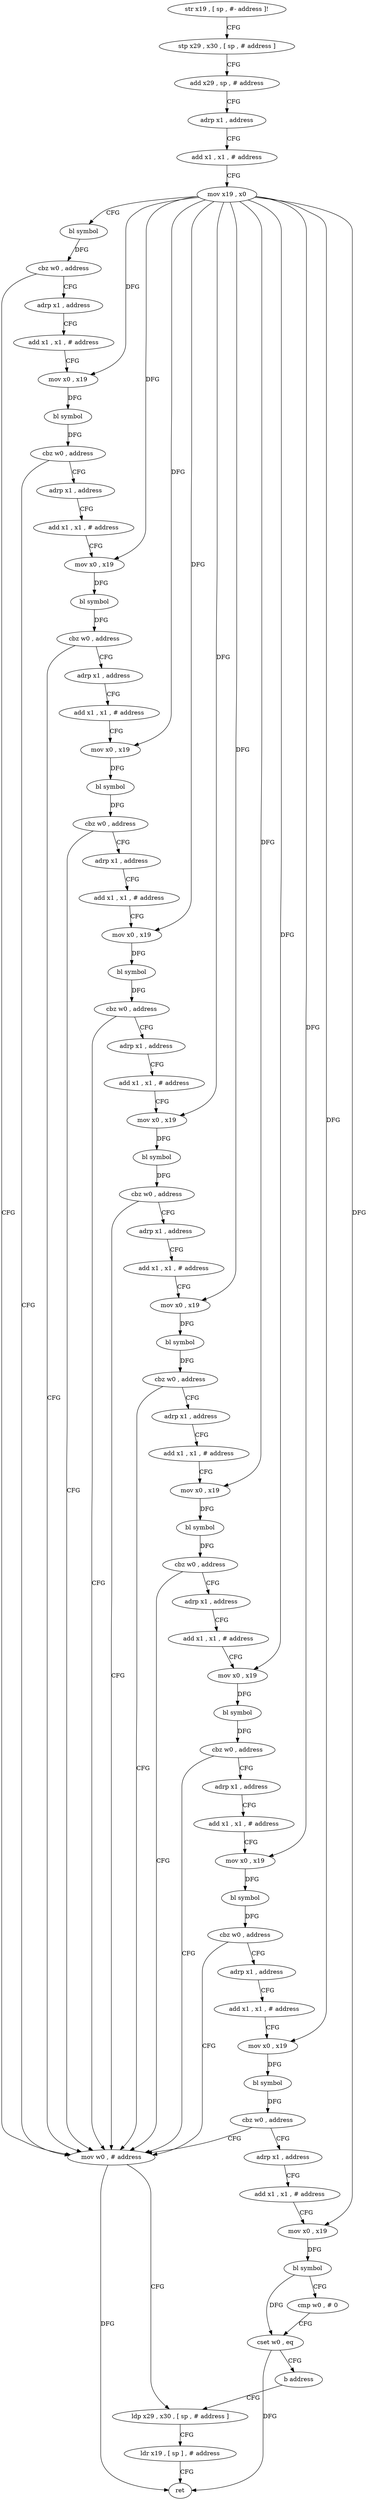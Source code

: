 digraph "func" {
"4203640" [label = "str x19 , [ sp , #- address ]!" ]
"4203644" [label = "stp x29 , x30 , [ sp , # address ]" ]
"4203648" [label = "add x29 , sp , # address" ]
"4203652" [label = "adrp x1 , address" ]
"4203656" [label = "add x1 , x1 , # address" ]
"4203660" [label = "mov x19 , x0" ]
"4203664" [label = "bl symbol" ]
"4203668" [label = "cbz w0 , address" ]
"4203900" [label = "mov w0 , # address" ]
"4203672" [label = "adrp x1 , address" ]
"4203904" [label = "ldp x29 , x30 , [ sp , # address ]" ]
"4203676" [label = "add x1 , x1 , # address" ]
"4203680" [label = "mov x0 , x19" ]
"4203684" [label = "bl symbol" ]
"4203688" [label = "cbz w0 , address" ]
"4203692" [label = "adrp x1 , address" ]
"4203696" [label = "add x1 , x1 , # address" ]
"4203700" [label = "mov x0 , x19" ]
"4203704" [label = "bl symbol" ]
"4203708" [label = "cbz w0 , address" ]
"4203712" [label = "adrp x1 , address" ]
"4203716" [label = "add x1 , x1 , # address" ]
"4203720" [label = "mov x0 , x19" ]
"4203724" [label = "bl symbol" ]
"4203728" [label = "cbz w0 , address" ]
"4203732" [label = "adrp x1 , address" ]
"4203736" [label = "add x1 , x1 , # address" ]
"4203740" [label = "mov x0 , x19" ]
"4203744" [label = "bl symbol" ]
"4203748" [label = "cbz w0 , address" ]
"4203752" [label = "adrp x1 , address" ]
"4203756" [label = "add x1 , x1 , # address" ]
"4203760" [label = "mov x0 , x19" ]
"4203764" [label = "bl symbol" ]
"4203768" [label = "cbz w0 , address" ]
"4203772" [label = "adrp x1 , address" ]
"4203776" [label = "add x1 , x1 , # address" ]
"4203780" [label = "mov x0 , x19" ]
"4203784" [label = "bl symbol" ]
"4203788" [label = "cbz w0 , address" ]
"4203792" [label = "adrp x1 , address" ]
"4203796" [label = "add x1 , x1 , # address" ]
"4203800" [label = "mov x0 , x19" ]
"4203804" [label = "bl symbol" ]
"4203808" [label = "cbz w0 , address" ]
"4203812" [label = "adrp x1 , address" ]
"4203816" [label = "add x1 , x1 , # address" ]
"4203820" [label = "mov x0 , x19" ]
"4203824" [label = "bl symbol" ]
"4203828" [label = "cbz w0 , address" ]
"4203832" [label = "adrp x1 , address" ]
"4203836" [label = "add x1 , x1 , # address" ]
"4203840" [label = "mov x0 , x19" ]
"4203844" [label = "bl symbol" ]
"4203848" [label = "cbz w0 , address" ]
"4203852" [label = "adrp x1 , address" ]
"4203856" [label = "add x1 , x1 , # address" ]
"4203860" [label = "mov x0 , x19" ]
"4203864" [label = "bl symbol" ]
"4203868" [label = "cbz w0 , address" ]
"4203872" [label = "adrp x1 , address" ]
"4203876" [label = "add x1 , x1 , # address" ]
"4203880" [label = "mov x0 , x19" ]
"4203884" [label = "bl symbol" ]
"4203888" [label = "cmp w0 , # 0" ]
"4203892" [label = "cset w0 , eq" ]
"4203896" [label = "b address" ]
"4203908" [label = "ldr x19 , [ sp ] , # address" ]
"4203912" [label = "ret" ]
"4203640" -> "4203644" [ label = "CFG" ]
"4203644" -> "4203648" [ label = "CFG" ]
"4203648" -> "4203652" [ label = "CFG" ]
"4203652" -> "4203656" [ label = "CFG" ]
"4203656" -> "4203660" [ label = "CFG" ]
"4203660" -> "4203664" [ label = "CFG" ]
"4203660" -> "4203680" [ label = "DFG" ]
"4203660" -> "4203700" [ label = "DFG" ]
"4203660" -> "4203720" [ label = "DFG" ]
"4203660" -> "4203740" [ label = "DFG" ]
"4203660" -> "4203760" [ label = "DFG" ]
"4203660" -> "4203780" [ label = "DFG" ]
"4203660" -> "4203800" [ label = "DFG" ]
"4203660" -> "4203820" [ label = "DFG" ]
"4203660" -> "4203840" [ label = "DFG" ]
"4203660" -> "4203860" [ label = "DFG" ]
"4203660" -> "4203880" [ label = "DFG" ]
"4203664" -> "4203668" [ label = "DFG" ]
"4203668" -> "4203900" [ label = "CFG" ]
"4203668" -> "4203672" [ label = "CFG" ]
"4203900" -> "4203904" [ label = "CFG" ]
"4203900" -> "4203912" [ label = "DFG" ]
"4203672" -> "4203676" [ label = "CFG" ]
"4203904" -> "4203908" [ label = "CFG" ]
"4203676" -> "4203680" [ label = "CFG" ]
"4203680" -> "4203684" [ label = "DFG" ]
"4203684" -> "4203688" [ label = "DFG" ]
"4203688" -> "4203900" [ label = "CFG" ]
"4203688" -> "4203692" [ label = "CFG" ]
"4203692" -> "4203696" [ label = "CFG" ]
"4203696" -> "4203700" [ label = "CFG" ]
"4203700" -> "4203704" [ label = "DFG" ]
"4203704" -> "4203708" [ label = "DFG" ]
"4203708" -> "4203900" [ label = "CFG" ]
"4203708" -> "4203712" [ label = "CFG" ]
"4203712" -> "4203716" [ label = "CFG" ]
"4203716" -> "4203720" [ label = "CFG" ]
"4203720" -> "4203724" [ label = "DFG" ]
"4203724" -> "4203728" [ label = "DFG" ]
"4203728" -> "4203900" [ label = "CFG" ]
"4203728" -> "4203732" [ label = "CFG" ]
"4203732" -> "4203736" [ label = "CFG" ]
"4203736" -> "4203740" [ label = "CFG" ]
"4203740" -> "4203744" [ label = "DFG" ]
"4203744" -> "4203748" [ label = "DFG" ]
"4203748" -> "4203900" [ label = "CFG" ]
"4203748" -> "4203752" [ label = "CFG" ]
"4203752" -> "4203756" [ label = "CFG" ]
"4203756" -> "4203760" [ label = "CFG" ]
"4203760" -> "4203764" [ label = "DFG" ]
"4203764" -> "4203768" [ label = "DFG" ]
"4203768" -> "4203900" [ label = "CFG" ]
"4203768" -> "4203772" [ label = "CFG" ]
"4203772" -> "4203776" [ label = "CFG" ]
"4203776" -> "4203780" [ label = "CFG" ]
"4203780" -> "4203784" [ label = "DFG" ]
"4203784" -> "4203788" [ label = "DFG" ]
"4203788" -> "4203900" [ label = "CFG" ]
"4203788" -> "4203792" [ label = "CFG" ]
"4203792" -> "4203796" [ label = "CFG" ]
"4203796" -> "4203800" [ label = "CFG" ]
"4203800" -> "4203804" [ label = "DFG" ]
"4203804" -> "4203808" [ label = "DFG" ]
"4203808" -> "4203900" [ label = "CFG" ]
"4203808" -> "4203812" [ label = "CFG" ]
"4203812" -> "4203816" [ label = "CFG" ]
"4203816" -> "4203820" [ label = "CFG" ]
"4203820" -> "4203824" [ label = "DFG" ]
"4203824" -> "4203828" [ label = "DFG" ]
"4203828" -> "4203900" [ label = "CFG" ]
"4203828" -> "4203832" [ label = "CFG" ]
"4203832" -> "4203836" [ label = "CFG" ]
"4203836" -> "4203840" [ label = "CFG" ]
"4203840" -> "4203844" [ label = "DFG" ]
"4203844" -> "4203848" [ label = "DFG" ]
"4203848" -> "4203900" [ label = "CFG" ]
"4203848" -> "4203852" [ label = "CFG" ]
"4203852" -> "4203856" [ label = "CFG" ]
"4203856" -> "4203860" [ label = "CFG" ]
"4203860" -> "4203864" [ label = "DFG" ]
"4203864" -> "4203868" [ label = "DFG" ]
"4203868" -> "4203900" [ label = "CFG" ]
"4203868" -> "4203872" [ label = "CFG" ]
"4203872" -> "4203876" [ label = "CFG" ]
"4203876" -> "4203880" [ label = "CFG" ]
"4203880" -> "4203884" [ label = "DFG" ]
"4203884" -> "4203888" [ label = "CFG" ]
"4203884" -> "4203892" [ label = "DFG" ]
"4203888" -> "4203892" [ label = "CFG" ]
"4203892" -> "4203896" [ label = "CFG" ]
"4203892" -> "4203912" [ label = "DFG" ]
"4203896" -> "4203904" [ label = "CFG" ]
"4203908" -> "4203912" [ label = "CFG" ]
}
